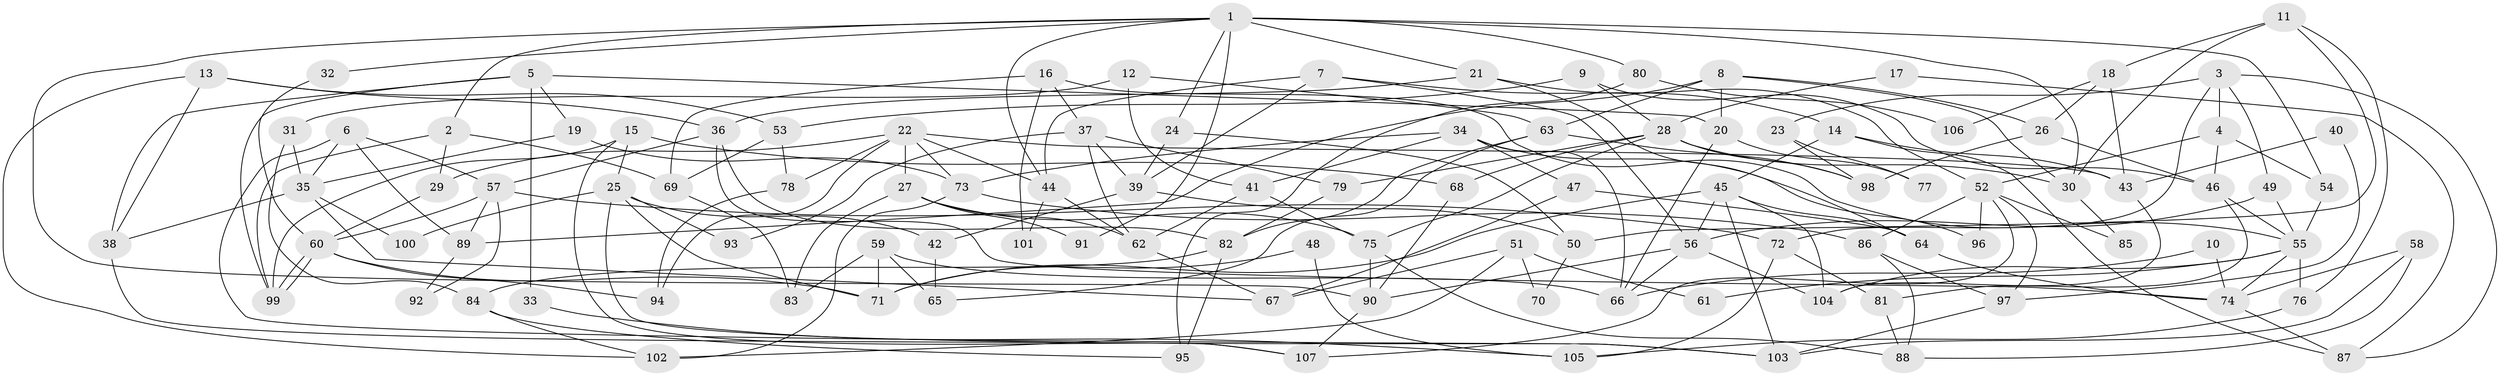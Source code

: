 // coarse degree distribution, {12: 0.014285714285714285, 4: 0.24285714285714285, 7: 0.18571428571428572, 6: 0.08571428571428572, 2: 0.1, 5: 0.18571428571428572, 3: 0.14285714285714285, 9: 0.02857142857142857, 8: 0.014285714285714285}
// Generated by graph-tools (version 1.1) at 2025/52/02/27/25 19:52:02]
// undirected, 107 vertices, 214 edges
graph export_dot {
graph [start="1"]
  node [color=gray90,style=filled];
  1;
  2;
  3;
  4;
  5;
  6;
  7;
  8;
  9;
  10;
  11;
  12;
  13;
  14;
  15;
  16;
  17;
  18;
  19;
  20;
  21;
  22;
  23;
  24;
  25;
  26;
  27;
  28;
  29;
  30;
  31;
  32;
  33;
  34;
  35;
  36;
  37;
  38;
  39;
  40;
  41;
  42;
  43;
  44;
  45;
  46;
  47;
  48;
  49;
  50;
  51;
  52;
  53;
  54;
  55;
  56;
  57;
  58;
  59;
  60;
  61;
  62;
  63;
  64;
  65;
  66;
  67;
  68;
  69;
  70;
  71;
  72;
  73;
  74;
  75;
  76;
  77;
  78;
  79;
  80;
  81;
  82;
  83;
  84;
  85;
  86;
  87;
  88;
  89;
  90;
  91;
  92;
  93;
  94;
  95;
  96;
  97;
  98;
  99;
  100;
  101;
  102;
  103;
  104;
  105;
  106;
  107;
  1 -- 90;
  1 -- 2;
  1 -- 21;
  1 -- 24;
  1 -- 30;
  1 -- 32;
  1 -- 44;
  1 -- 54;
  1 -- 80;
  1 -- 91;
  2 -- 69;
  2 -- 99;
  2 -- 29;
  3 -- 4;
  3 -- 49;
  3 -- 23;
  3 -- 72;
  3 -- 87;
  4 -- 52;
  4 -- 54;
  4 -- 46;
  5 -- 20;
  5 -- 19;
  5 -- 33;
  5 -- 38;
  5 -- 99;
  6 -- 57;
  6 -- 89;
  6 -- 35;
  6 -- 103;
  7 -- 56;
  7 -- 44;
  7 -- 14;
  7 -- 39;
  8 -- 63;
  8 -- 30;
  8 -- 20;
  8 -- 26;
  8 -- 89;
  9 -- 28;
  9 -- 46;
  9 -- 53;
  10 -- 66;
  10 -- 74;
  11 -- 18;
  11 -- 50;
  11 -- 30;
  11 -- 76;
  12 -- 63;
  12 -- 41;
  12 -- 31;
  13 -- 38;
  13 -- 36;
  13 -- 53;
  13 -- 102;
  14 -- 45;
  14 -- 43;
  14 -- 87;
  15 -- 25;
  15 -- 99;
  15 -- 68;
  15 -- 107;
  16 -- 69;
  16 -- 55;
  16 -- 37;
  16 -- 101;
  17 -- 87;
  17 -- 28;
  18 -- 43;
  18 -- 26;
  18 -- 106;
  19 -- 73;
  19 -- 35;
  20 -- 66;
  20 -- 77;
  21 -- 64;
  21 -- 36;
  21 -- 52;
  22 -- 29;
  22 -- 43;
  22 -- 27;
  22 -- 44;
  22 -- 73;
  22 -- 78;
  22 -- 94;
  23 -- 98;
  23 -- 77;
  24 -- 39;
  24 -- 50;
  25 -- 103;
  25 -- 71;
  25 -- 42;
  25 -- 93;
  25 -- 100;
  26 -- 46;
  26 -- 98;
  27 -- 62;
  27 -- 75;
  27 -- 83;
  27 -- 91;
  28 -- 30;
  28 -- 75;
  28 -- 68;
  28 -- 79;
  28 -- 98;
  29 -- 60;
  30 -- 85;
  31 -- 35;
  31 -- 84;
  32 -- 60;
  33 -- 105;
  34 -- 73;
  34 -- 41;
  34 -- 47;
  34 -- 66;
  34 -- 96;
  35 -- 38;
  35 -- 67;
  35 -- 100;
  36 -- 57;
  36 -- 74;
  36 -- 82;
  37 -- 62;
  37 -- 39;
  37 -- 79;
  37 -- 93;
  38 -- 107;
  39 -- 42;
  39 -- 50;
  40 -- 97;
  40 -- 43;
  41 -- 62;
  41 -- 75;
  42 -- 65;
  43 -- 104;
  44 -- 62;
  44 -- 101;
  45 -- 103;
  45 -- 56;
  45 -- 64;
  45 -- 71;
  45 -- 104;
  46 -- 55;
  46 -- 81;
  47 -- 64;
  47 -- 67;
  48 -- 105;
  48 -- 71;
  49 -- 55;
  49 -- 56;
  50 -- 70;
  51 -- 67;
  51 -- 102;
  51 -- 61;
  51 -- 70;
  52 -- 107;
  52 -- 85;
  52 -- 86;
  52 -- 96;
  52 -- 97;
  53 -- 69;
  53 -- 78;
  54 -- 55;
  55 -- 104;
  55 -- 74;
  55 -- 61;
  55 -- 76;
  56 -- 90;
  56 -- 66;
  56 -- 104;
  57 -- 72;
  57 -- 60;
  57 -- 89;
  57 -- 92;
  58 -- 103;
  58 -- 74;
  58 -- 88;
  59 -- 65;
  59 -- 71;
  59 -- 66;
  59 -- 83;
  60 -- 99;
  60 -- 99;
  60 -- 94;
  60 -- 71;
  62 -- 67;
  63 -- 82;
  63 -- 98;
  63 -- 65;
  64 -- 74;
  68 -- 90;
  69 -- 83;
  72 -- 81;
  72 -- 105;
  73 -- 102;
  73 -- 86;
  74 -- 87;
  75 -- 88;
  75 -- 90;
  76 -- 105;
  78 -- 94;
  79 -- 82;
  80 -- 95;
  80 -- 106;
  81 -- 88;
  82 -- 84;
  82 -- 95;
  84 -- 95;
  84 -- 102;
  86 -- 88;
  86 -- 97;
  89 -- 92;
  90 -- 107;
  97 -- 103;
}
